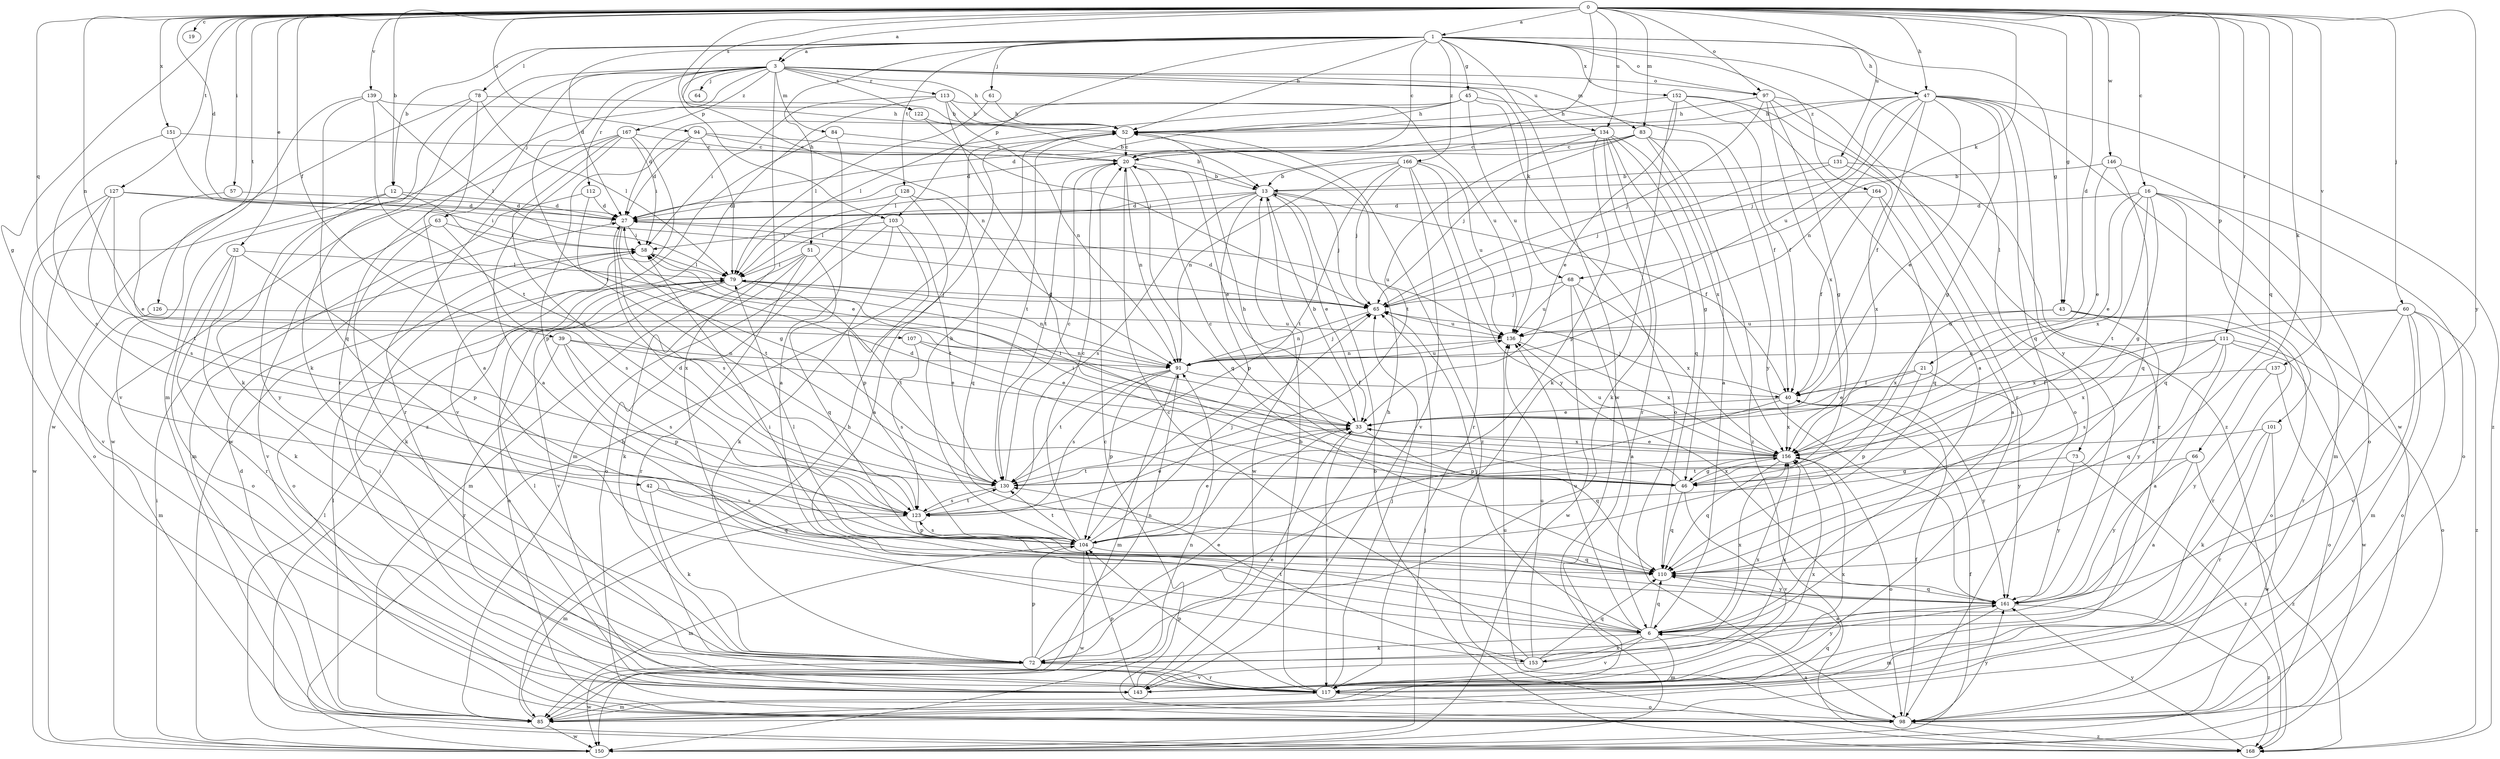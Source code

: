 strict digraph  {
0;
1;
3;
6;
12;
13;
16;
19;
20;
21;
27;
32;
33;
39;
40;
42;
43;
45;
46;
47;
51;
52;
57;
58;
60;
61;
63;
64;
65;
66;
68;
72;
73;
78;
79;
83;
84;
85;
91;
94;
97;
98;
101;
103;
104;
107;
110;
111;
112;
113;
117;
122;
123;
126;
127;
128;
130;
131;
134;
136;
137;
139;
143;
146;
150;
151;
152;
153;
156;
161;
164;
166;
167;
168;
0 -> 1  [label=a];
0 -> 3  [label=a];
0 -> 12  [label=b];
0 -> 16  [label=c];
0 -> 19  [label=c];
0 -> 20  [label=c];
0 -> 21  [label=d];
0 -> 27  [label=d];
0 -> 32  [label=e];
0 -> 39  [label=f];
0 -> 42  [label=g];
0 -> 43  [label=g];
0 -> 47  [label=h];
0 -> 57  [label=i];
0 -> 60  [label=j];
0 -> 66  [label=k];
0 -> 68  [label=k];
0 -> 83  [label=m];
0 -> 91  [label=n];
0 -> 94  [label=o];
0 -> 97  [label=o];
0 -> 101  [label=p];
0 -> 103  [label=p];
0 -> 107  [label=q];
0 -> 110  [label=q];
0 -> 111  [label=r];
0 -> 122  [label=s];
0 -> 126  [label=t];
0 -> 127  [label=t];
0 -> 131  [label=u];
0 -> 134  [label=u];
0 -> 137  [label=v];
0 -> 139  [label=v];
0 -> 146  [label=w];
0 -> 151  [label=x];
0 -> 161  [label=y];
1 -> 3  [label=a];
1 -> 12  [label=b];
1 -> 20  [label=c];
1 -> 27  [label=d];
1 -> 43  [label=g];
1 -> 45  [label=g];
1 -> 47  [label=h];
1 -> 51  [label=h];
1 -> 52  [label=h];
1 -> 61  [label=j];
1 -> 73  [label=l];
1 -> 78  [label=l];
1 -> 97  [label=o];
1 -> 103  [label=p];
1 -> 128  [label=t];
1 -> 150  [label=w];
1 -> 152  [label=x];
1 -> 164  [label=z];
1 -> 166  [label=z];
3 -> 52  [label=h];
3 -> 63  [label=j];
3 -> 64  [label=j];
3 -> 68  [label=k];
3 -> 72  [label=k];
3 -> 83  [label=m];
3 -> 84  [label=m];
3 -> 85  [label=m];
3 -> 91  [label=n];
3 -> 97  [label=o];
3 -> 112  [label=r];
3 -> 113  [label=r];
3 -> 117  [label=r];
3 -> 122  [label=s];
3 -> 130  [label=t];
3 -> 134  [label=u];
3 -> 153  [label=x];
3 -> 167  [label=z];
6 -> 65  [label=j];
6 -> 72  [label=k];
6 -> 85  [label=m];
6 -> 110  [label=q];
6 -> 136  [label=u];
6 -> 143  [label=v];
6 -> 153  [label=x];
6 -> 156  [label=x];
12 -> 27  [label=d];
12 -> 33  [label=e];
12 -> 150  [label=w];
12 -> 161  [label=y];
13 -> 27  [label=d];
13 -> 33  [label=e];
13 -> 40  [label=f];
13 -> 65  [label=j];
13 -> 79  [label=l];
13 -> 104  [label=p];
13 -> 123  [label=s];
13 -> 150  [label=w];
16 -> 27  [label=d];
16 -> 33  [label=e];
16 -> 46  [label=g];
16 -> 85  [label=m];
16 -> 98  [label=o];
16 -> 110  [label=q];
16 -> 130  [label=t];
16 -> 156  [label=x];
20 -> 13  [label=b];
20 -> 33  [label=e];
20 -> 91  [label=n];
20 -> 110  [label=q];
20 -> 130  [label=t];
21 -> 33  [label=e];
21 -> 40  [label=f];
21 -> 104  [label=p];
21 -> 161  [label=y];
27 -> 58  [label=i];
27 -> 123  [label=s];
27 -> 130  [label=t];
27 -> 136  [label=u];
32 -> 72  [label=k];
32 -> 79  [label=l];
32 -> 98  [label=o];
32 -> 104  [label=p];
32 -> 117  [label=r];
33 -> 13  [label=b];
33 -> 110  [label=q];
33 -> 117  [label=r];
33 -> 156  [label=x];
39 -> 33  [label=e];
39 -> 91  [label=n];
39 -> 104  [label=p];
39 -> 117  [label=r];
39 -> 123  [label=s];
40 -> 33  [label=e];
40 -> 65  [label=j];
40 -> 104  [label=p];
40 -> 156  [label=x];
40 -> 161  [label=y];
42 -> 72  [label=k];
42 -> 110  [label=q];
42 -> 123  [label=s];
43 -> 98  [label=o];
43 -> 117  [label=r];
43 -> 136  [label=u];
43 -> 156  [label=x];
43 -> 161  [label=y];
45 -> 27  [label=d];
45 -> 40  [label=f];
45 -> 52  [label=h];
45 -> 79  [label=l];
45 -> 98  [label=o];
45 -> 136  [label=u];
46 -> 20  [label=c];
46 -> 27  [label=d];
46 -> 52  [label=h];
46 -> 58  [label=i];
46 -> 110  [label=q];
46 -> 143  [label=v];
46 -> 156  [label=x];
47 -> 27  [label=d];
47 -> 33  [label=e];
47 -> 40  [label=f];
47 -> 46  [label=g];
47 -> 52  [label=h];
47 -> 65  [label=j];
47 -> 91  [label=n];
47 -> 110  [label=q];
47 -> 136  [label=u];
47 -> 150  [label=w];
47 -> 161  [label=y];
47 -> 168  [label=z];
51 -> 72  [label=k];
51 -> 79  [label=l];
51 -> 85  [label=m];
51 -> 110  [label=q];
51 -> 117  [label=r];
52 -> 20  [label=c];
52 -> 130  [label=t];
52 -> 168  [label=z];
57 -> 27  [label=d];
57 -> 33  [label=e];
58 -> 79  [label=l];
58 -> 98  [label=o];
60 -> 85  [label=m];
60 -> 98  [label=o];
60 -> 117  [label=r];
60 -> 136  [label=u];
60 -> 143  [label=v];
60 -> 156  [label=x];
60 -> 168  [label=z];
61 -> 52  [label=h];
61 -> 79  [label=l];
63 -> 58  [label=i];
63 -> 72  [label=k];
63 -> 123  [label=s];
63 -> 143  [label=v];
65 -> 27  [label=d];
65 -> 79  [label=l];
65 -> 91  [label=n];
65 -> 136  [label=u];
66 -> 6  [label=a];
66 -> 130  [label=t];
66 -> 161  [label=y];
66 -> 168  [label=z];
68 -> 6  [label=a];
68 -> 65  [label=j];
68 -> 136  [label=u];
68 -> 150  [label=w];
68 -> 156  [label=x];
72 -> 33  [label=e];
72 -> 91  [label=n];
72 -> 104  [label=p];
72 -> 117  [label=r];
72 -> 150  [label=w];
72 -> 156  [label=x];
73 -> 46  [label=g];
73 -> 161  [label=y];
73 -> 168  [label=z];
78 -> 6  [label=a];
78 -> 52  [label=h];
78 -> 72  [label=k];
78 -> 79  [label=l];
78 -> 150  [label=w];
79 -> 65  [label=j];
79 -> 91  [label=n];
79 -> 98  [label=o];
79 -> 130  [label=t];
79 -> 143  [label=v];
83 -> 6  [label=a];
83 -> 20  [label=c];
83 -> 27  [label=d];
83 -> 65  [label=j];
83 -> 79  [label=l];
83 -> 161  [label=y];
83 -> 168  [label=z];
84 -> 6  [label=a];
84 -> 20  [label=c];
84 -> 150  [label=w];
85 -> 27  [label=d];
85 -> 52  [label=h];
85 -> 79  [label=l];
85 -> 91  [label=n];
85 -> 110  [label=q];
85 -> 150  [label=w];
91 -> 40  [label=f];
91 -> 65  [label=j];
91 -> 85  [label=m];
91 -> 104  [label=p];
91 -> 123  [label=s];
91 -> 130  [label=t];
91 -> 136  [label=u];
94 -> 13  [label=b];
94 -> 20  [label=c];
94 -> 27  [label=d];
94 -> 79  [label=l];
94 -> 104  [label=p];
97 -> 46  [label=g];
97 -> 52  [label=h];
97 -> 65  [label=j];
97 -> 98  [label=o];
97 -> 117  [label=r];
97 -> 156  [label=x];
98 -> 6  [label=a];
98 -> 20  [label=c];
98 -> 40  [label=f];
98 -> 136  [label=u];
98 -> 161  [label=y];
98 -> 168  [label=z];
101 -> 72  [label=k];
101 -> 117  [label=r];
101 -> 150  [label=w];
101 -> 156  [label=x];
103 -> 58  [label=i];
103 -> 72  [label=k];
103 -> 98  [label=o];
103 -> 104  [label=p];
103 -> 130  [label=t];
104 -> 20  [label=c];
104 -> 33  [label=e];
104 -> 52  [label=h];
104 -> 65  [label=j];
104 -> 85  [label=m];
104 -> 110  [label=q];
104 -> 123  [label=s];
104 -> 130  [label=t];
104 -> 150  [label=w];
107 -> 33  [label=e];
107 -> 91  [label=n];
107 -> 123  [label=s];
110 -> 79  [label=l];
110 -> 161  [label=y];
111 -> 6  [label=a];
111 -> 91  [label=n];
111 -> 98  [label=o];
111 -> 110  [label=q];
111 -> 123  [label=s];
111 -> 150  [label=w];
111 -> 156  [label=x];
112 -> 27  [label=d];
112 -> 46  [label=g];
112 -> 85  [label=m];
113 -> 46  [label=g];
113 -> 52  [label=h];
113 -> 58  [label=i];
113 -> 91  [label=n];
113 -> 136  [label=u];
113 -> 168  [label=z];
117 -> 13  [label=b];
117 -> 65  [label=j];
117 -> 79  [label=l];
117 -> 85  [label=m];
117 -> 98  [label=o];
117 -> 104  [label=p];
117 -> 156  [label=x];
122 -> 13  [label=b];
122 -> 65  [label=j];
123 -> 27  [label=d];
123 -> 33  [label=e];
123 -> 85  [label=m];
123 -> 104  [label=p];
123 -> 130  [label=t];
126 -> 85  [label=m];
126 -> 136  [label=u];
127 -> 27  [label=d];
127 -> 58  [label=i];
127 -> 98  [label=o];
127 -> 123  [label=s];
127 -> 130  [label=t];
127 -> 143  [label=v];
128 -> 6  [label=a];
128 -> 27  [label=d];
128 -> 85  [label=m];
128 -> 110  [label=q];
130 -> 20  [label=c];
130 -> 123  [label=s];
131 -> 13  [label=b];
131 -> 65  [label=j];
131 -> 117  [label=r];
131 -> 156  [label=x];
134 -> 20  [label=c];
134 -> 46  [label=g];
134 -> 72  [label=k];
134 -> 104  [label=p];
134 -> 110  [label=q];
134 -> 117  [label=r];
134 -> 130  [label=t];
134 -> 156  [label=x];
136 -> 91  [label=n];
136 -> 156  [label=x];
137 -> 40  [label=f];
137 -> 98  [label=o];
137 -> 161  [label=y];
139 -> 52  [label=h];
139 -> 79  [label=l];
139 -> 110  [label=q];
139 -> 130  [label=t];
139 -> 143  [label=v];
143 -> 33  [label=e];
143 -> 52  [label=h];
143 -> 58  [label=i];
143 -> 104  [label=p];
143 -> 156  [label=x];
146 -> 13  [label=b];
146 -> 33  [label=e];
146 -> 98  [label=o];
146 -> 110  [label=q];
150 -> 40  [label=f];
150 -> 52  [label=h];
150 -> 58  [label=i];
150 -> 65  [label=j];
151 -> 20  [label=c];
151 -> 65  [label=j];
151 -> 123  [label=s];
152 -> 6  [label=a];
152 -> 33  [label=e];
152 -> 40  [label=f];
152 -> 52  [label=h];
152 -> 72  [label=k];
152 -> 168  [label=z];
153 -> 20  [label=c];
153 -> 110  [label=q];
153 -> 130  [label=t];
153 -> 136  [label=u];
153 -> 143  [label=v];
153 -> 156  [label=x];
153 -> 161  [label=y];
156 -> 33  [label=e];
156 -> 46  [label=g];
156 -> 58  [label=i];
156 -> 98  [label=o];
156 -> 110  [label=q];
156 -> 130  [label=t];
156 -> 136  [label=u];
161 -> 6  [label=a];
161 -> 58  [label=i];
161 -> 85  [label=m];
161 -> 110  [label=q];
161 -> 168  [label=z];
164 -> 6  [label=a];
164 -> 27  [label=d];
164 -> 40  [label=f];
164 -> 110  [label=q];
166 -> 13  [label=b];
166 -> 65  [label=j];
166 -> 91  [label=n];
166 -> 117  [label=r];
166 -> 130  [label=t];
166 -> 136  [label=u];
166 -> 143  [label=v];
166 -> 161  [label=y];
167 -> 6  [label=a];
167 -> 20  [label=c];
167 -> 58  [label=i];
167 -> 117  [label=r];
167 -> 123  [label=s];
167 -> 143  [label=v];
167 -> 150  [label=w];
168 -> 13  [label=b];
168 -> 79  [label=l];
168 -> 161  [label=y];
}
